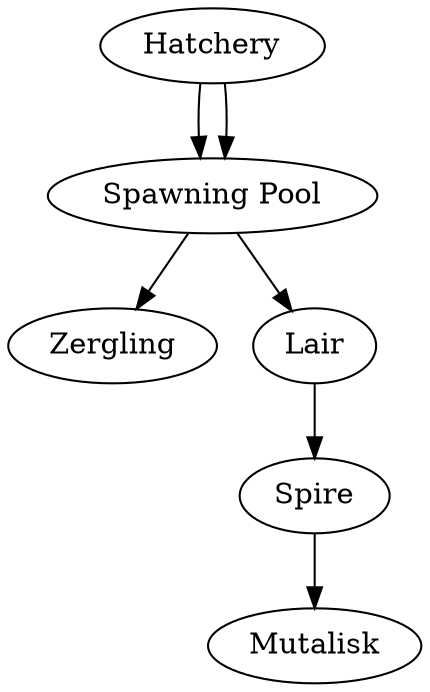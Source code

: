 digraph G {
Hatchery [depth=0, penwidth=1, strength=1];
Hatchery [depth=0, penwidth=1, strength=1];
"Spawning Pool" [depth=1, penwidth=1, strength=1];
Zergling [depth=2, penwidth=1, strength=1];
Hatchery [depth=0, penwidth=1, strength=1];
"Spawning Pool" [depth=1, penwidth=1, strength=1];
Lair [depth=2, penwidth=1, strength=1];
Spire [depth=3, penwidth=1, strength=1];
Mutalisk [depth=4, penwidth=1, strength=1];
Hatchery->"Spawning Pool" ;
"Spawning Pool"->Zergling ;
Hatchery->"Spawning Pool" ;
"Spawning Pool"->Lair ;
Lair->Spire ;
Spire->Mutalisk ;
}

